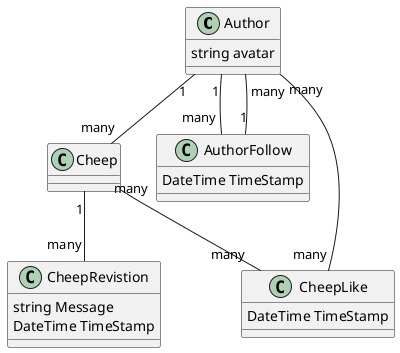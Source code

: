 @startuml domain-model
Author "1" -- "many" Cheep
Author "1" -- "many" AuthorFollow
AuthorFollow "1" -- "many" Author

Cheep "1" -- "many" CheepRevistion
Cheep "many" -- "many" CheepLike
CheepLike "many" -- "many" Author

Author : string avatar

AuthorFollow : DateTime TimeStamp

CheepLike : DateTime TimeStamp

CheepRevistion : string Message
CheepRevistion : DateTime TimeStamp
@enduml
